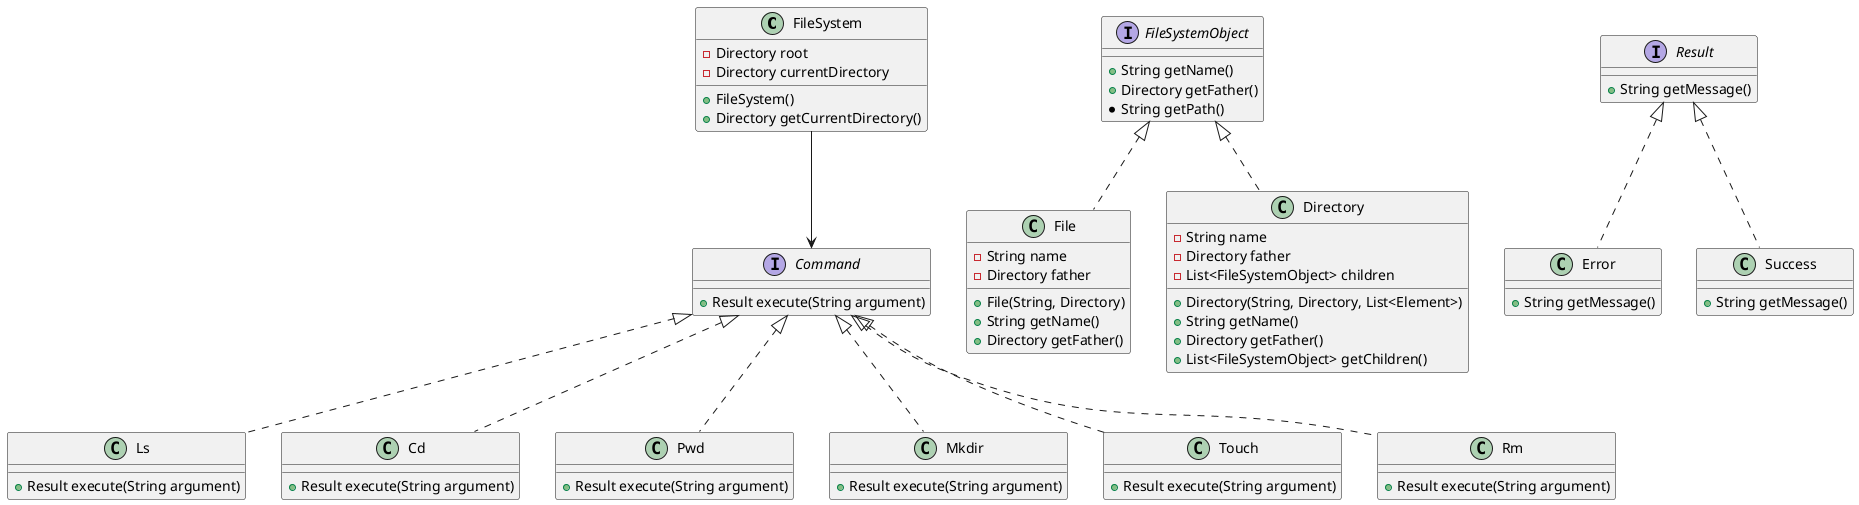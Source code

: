 @startuml
  class FileSystem {
    - Directory root
    - Directory currentDirectory
    + FileSystem()
    + Directory getCurrentDirectory()
  }
    interface FileSystemObject {
      + String getName()
      + Directory getFather()
      * String getPath()
    }

    class File {
      - String name
      - Directory father
      + File(String, Directory)
      + String getName()
      + Directory getFather()
    }

    class Directory {
      - String name
      - Directory father
      - List<FileSystemObject> children
      + Directory(String, Directory, List<Element>)
      + String getName()
      + Directory getFather()
      + List<FileSystemObject> getChildren()
    }

    FileSystemObject <|.. File
    FileSystemObject <|.. Directory

  interface Command {
    + Result execute(String argument)
  }
  class Ls implements Command {
    + Result execute(String argument)
  }

  class Cd implements Command {
    + Result execute(String argument)
  }

  class Pwd implements Command {
    + Result execute(String argument)
  }

  class Mkdir implements Command {
    + Result execute(String argument)
  }

  class Touch implements Command {
    + Result execute(String argument)
  }

  class Rm implements Command {
    + Result execute(String argument)
  }
  interface Result{
    + String getMessage()
  }
  class Error implements Result {
        + String getMessage()
      }
  class Success implements Result {
        + String getMessage()
      }
  FileSystem --> Command
@enduml